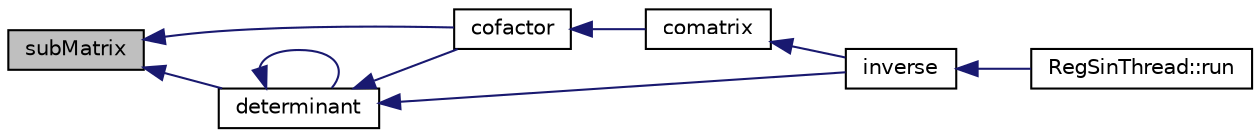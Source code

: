 digraph G
{
  edge [fontname="Helvetica",fontsize="10",labelfontname="Helvetica",labelfontsize="10"];
  node [fontname="Helvetica",fontsize="10",shape=record];
  rankdir="LR";
  Node1 [label="subMatrix",height=0.2,width=0.4,color="black", fillcolor="grey75", style="filled" fontcolor="black"];
  Node1 -> Node2 [dir="back",color="midnightblue",fontsize="10",style="solid",fontname="Helvetica"];
  Node2 [label="determinant",height=0.2,width=0.4,color="black", fillcolor="white", style="filled",URL="$class_matrix.html#abeafb2c12b1e41d4aee3d3ac9465b11b",tooltip="calculate a matrix det."];
  Node2 -> Node2 [dir="back",color="midnightblue",fontsize="10",style="solid",fontname="Helvetica"];
  Node2 -> Node3 [dir="back",color="midnightblue",fontsize="10",style="solid",fontname="Helvetica"];
  Node3 [label="cofactor",height=0.2,width=0.4,color="black", fillcolor="white", style="filled",URL="$class_matrix.html#af52fff2104bbe72b4a4c615ef098d051",tooltip="return the cofactor of colum j and row i"];
  Node3 -> Node4 [dir="back",color="midnightblue",fontsize="10",style="solid",fontname="Helvetica"];
  Node4 [label="comatrix",height=0.2,width=0.4,color="black", fillcolor="white", style="filled",URL="$class_matrix.html#a015b096faff743c8392f4b0d3a823ee5",tooltip="calculate the comatrix using cofactors"];
  Node4 -> Node5 [dir="back",color="midnightblue",fontsize="10",style="solid",fontname="Helvetica"];
  Node5 [label="inverse",height=0.2,width=0.4,color="black", fillcolor="white", style="filled",URL="$class_matrix.html#a6f460b8f02c33a27dd7210134f4887f7",tooltip="calculate the inverse matrix using cofactors"];
  Node5 -> Node6 [dir="back",color="midnightblue",fontsize="10",style="solid",fontname="Helvetica"];
  Node6 [label="RegSinThread::run",height=0.2,width=0.4,color="black", fillcolor="white", style="filled",URL="$class_reg_sin_thread.html#a19683048b16c33f74b1a888822154d07",tooltip="Overload of run - Implementation of Jean Jacquelin algorithme to do Sinusoïdale RegressionThis is an ..."];
  Node2 -> Node5 [dir="back",color="midnightblue",fontsize="10",style="solid",fontname="Helvetica"];
  Node1 -> Node3 [dir="back",color="midnightblue",fontsize="10",style="solid",fontname="Helvetica"];
}
